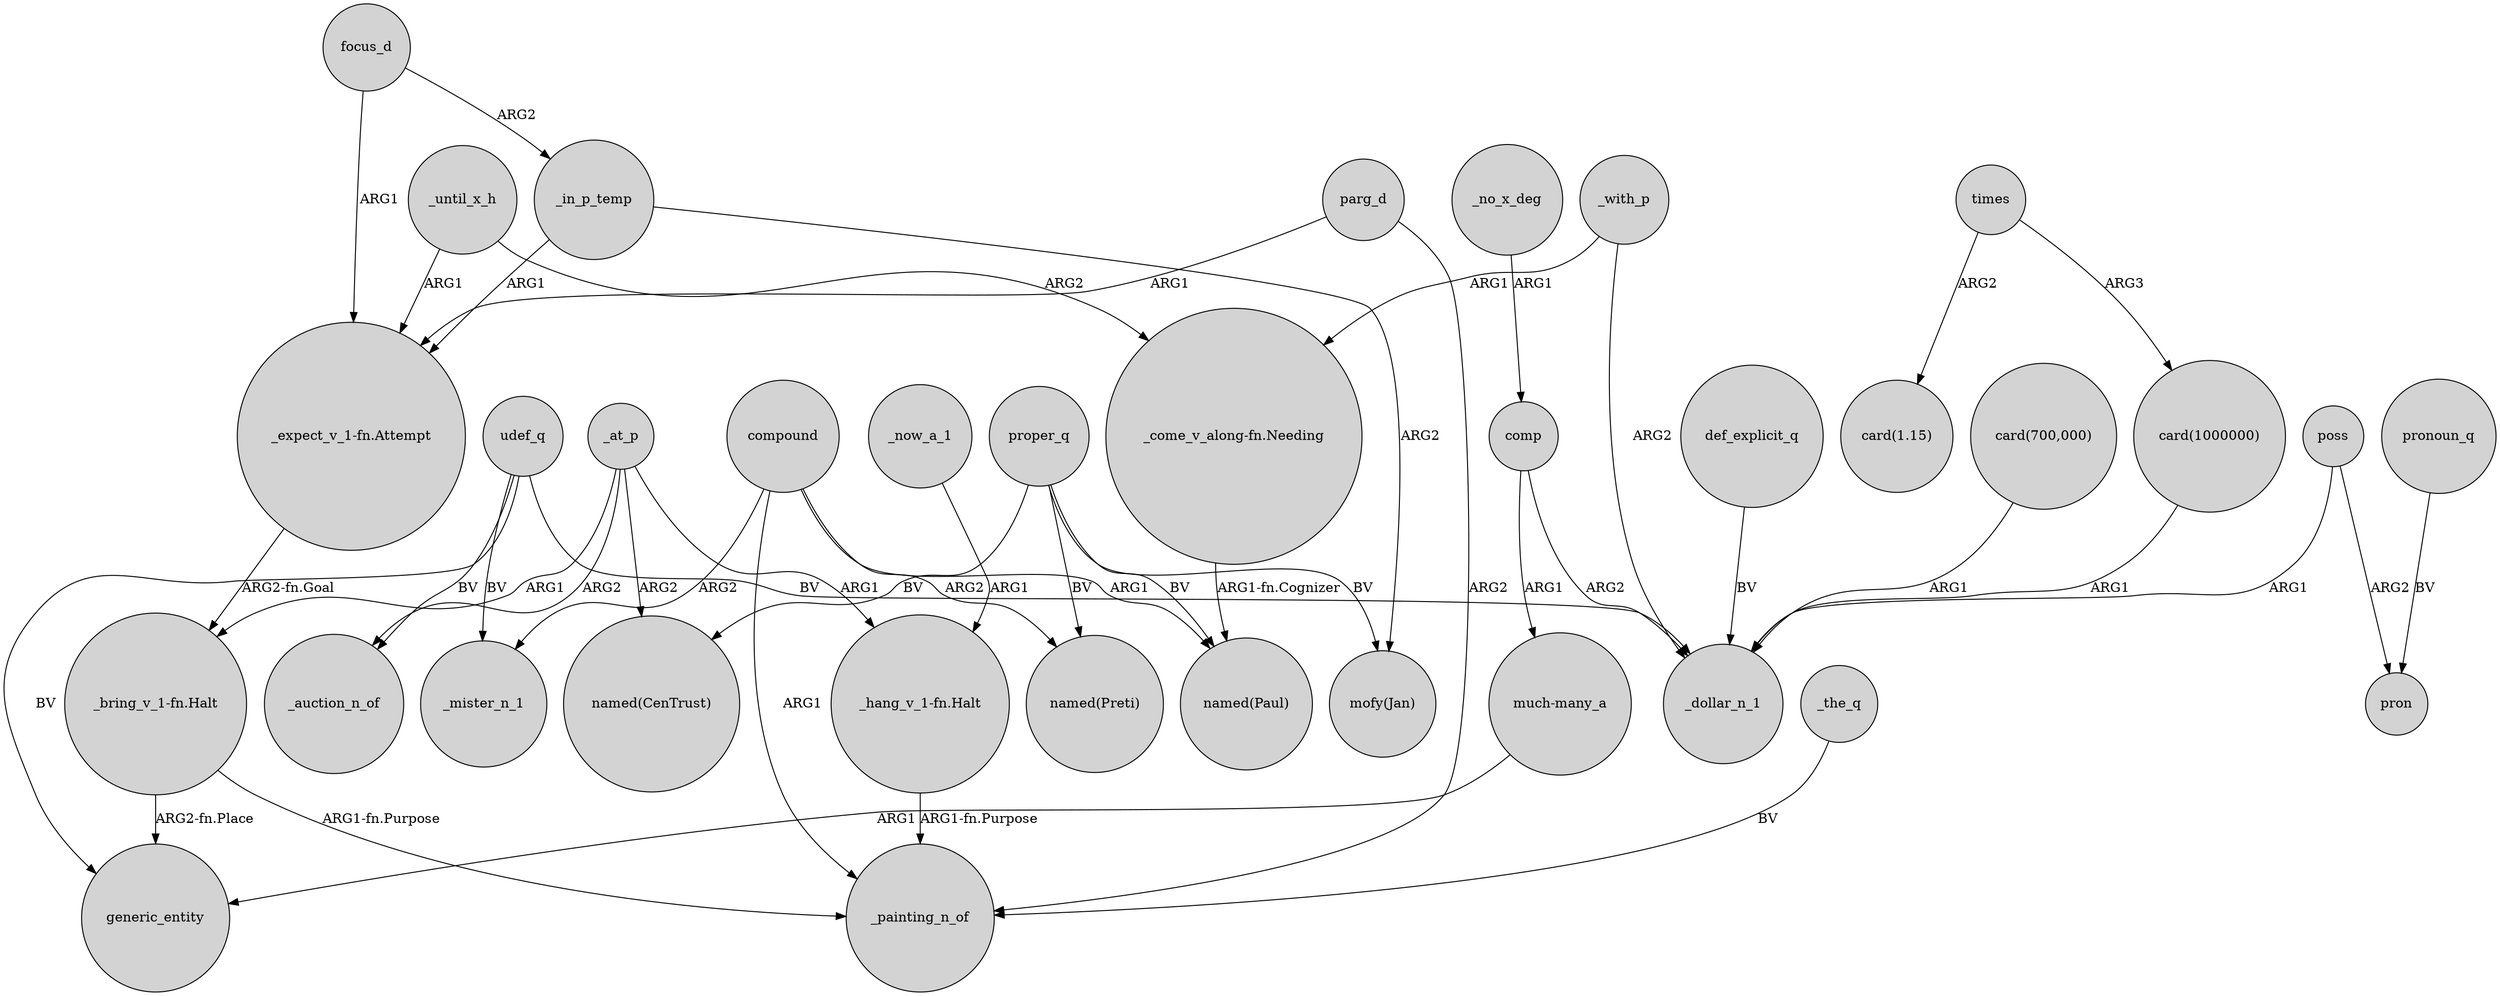 digraph {
	node [shape=circle style=filled]
	def_explicit_q -> _dollar_n_1 [label=BV]
	compound -> _mister_n_1 [label=ARG2]
	proper_q -> "mofy(Jan)" [label=BV]
	times -> "card(1.15)" [label=ARG2]
	comp -> _dollar_n_1 [label=ARG2]
	_at_p -> "named(CenTrust)" [label=ARG2]
	_in_p_temp -> "_expect_v_1-fn.Attempt" [label=ARG1]
	_at_p -> "_bring_v_1-fn.Halt" [label=ARG1]
	udef_q -> _auction_n_of [label=BV]
	_now_a_1 -> "_hang_v_1-fn.Halt" [label=ARG1]
	focus_d -> "_expect_v_1-fn.Attempt" [label=ARG1]
	times -> "card(1000000)" [label=ARG3]
	"_expect_v_1-fn.Attempt" -> "_bring_v_1-fn.Halt" [label="ARG2-fn.Goal"]
	udef_q -> _mister_n_1 [label=BV]
	udef_q -> generic_entity [label=BV]
	"_hang_v_1-fn.Halt" -> _painting_n_of [label="ARG1-fn.Purpose"]
	proper_q -> "named(CenTrust)" [label=BV]
	pronoun_q -> pron [label=BV]
	poss -> pron [label=ARG2]
	comp -> "much-many_a" [label=ARG1]
	"much-many_a" -> generic_entity [label=ARG1]
	_with_p -> _dollar_n_1 [label=ARG2]
	compound -> "named(Paul)" [label=ARG1]
	"_bring_v_1-fn.Halt" -> _painting_n_of [label="ARG1-fn.Purpose"]
	parg_d -> _painting_n_of [label=ARG2]
	udef_q -> _dollar_n_1 [label=BV]
	proper_q -> "named(Paul)" [label=BV]
	"card(1000000)" -> _dollar_n_1 [label=ARG1]
	"card(700,000)" -> _dollar_n_1 [label=ARG1]
	_at_p -> "_hang_v_1-fn.Halt" [label=ARG1]
	focus_d -> _in_p_temp [label=ARG2]
	"_bring_v_1-fn.Halt" -> generic_entity [label="ARG2-fn.Place"]
	_the_q -> _painting_n_of [label=BV]
	"_come_v_along-fn.Needing" -> "named(Paul)" [label="ARG1-fn.Cognizer"]
	compound -> "named(Preti)" [label=ARG2]
	proper_q -> "named(Preti)" [label=BV]
	_until_x_h -> "_expect_v_1-fn.Attempt" [label=ARG1]
	_no_x_deg -> comp [label=ARG1]
	poss -> _dollar_n_1 [label=ARG1]
	_in_p_temp -> "mofy(Jan)" [label=ARG2]
	compound -> _painting_n_of [label=ARG1]
	_until_x_h -> "_come_v_along-fn.Needing" [label=ARG2]
	_with_p -> "_come_v_along-fn.Needing" [label=ARG1]
	parg_d -> "_expect_v_1-fn.Attempt" [label=ARG1]
	_at_p -> _auction_n_of [label=ARG2]
}

